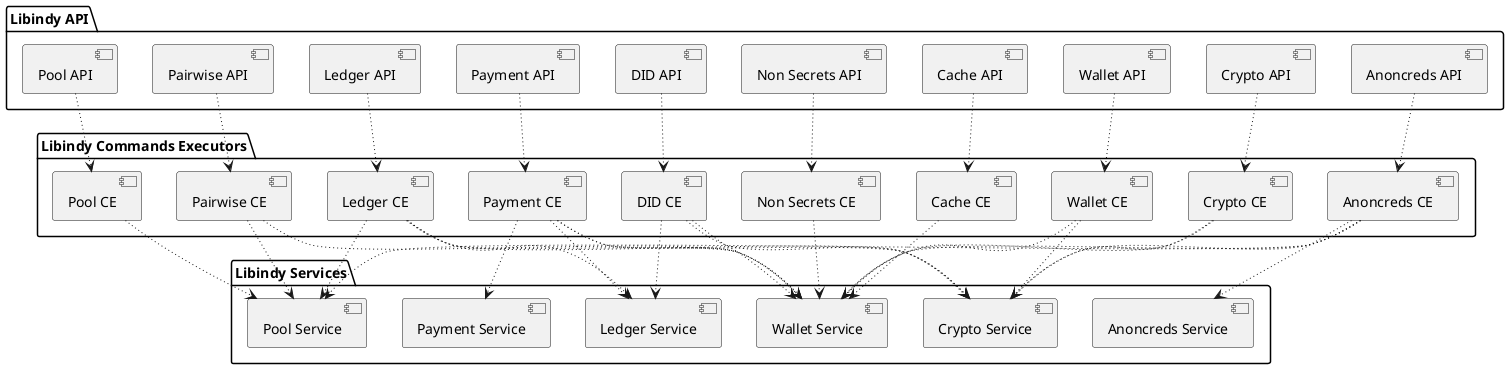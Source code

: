 @startuml

package "Libindy API" as la {
    [Anoncreds API] as anoncreds_api
    [Cache API] as cache_api
    [Crypto API] as crypto_api
    [DID API] as did_api
    [Ledger API] as ledger_api
    [Non Secrets API] as nonsecrets_api
    [Pairwise API] as pairwise_api
    [Payment API] as payment_api
    [Pool API] as pool_api
    [Wallet API] as wallet_api
}

package "Libindy Commands Executors" as lce {
    [Anoncreds CE] as anoncreds_ce
    [Cache CE] as cache_ce
    [Crypto CE] as crypto_ce
    [DID CE] as did_ce
    [Ledger CE] as ledger_ce
    [Non Secrets CE] as nonsecrets_ce
    [Pairwise CE] as pairwise_ce
    [Payment CE] as payment_ce
    [Pool CE] as pool_ce
    [Wallet CE] as wallet_ce
}

package "Libindy Services" as ls {
    [Anoncreds Service] as anoncreds_s
    [Crypto Service] as crypto_s
    [Ledger Service] as ledger_s
    [Payment Service] as payment_s
    [Pool Service] as pool_s
    [Wallet Service] as wallet_s
}

anoncreds_api ~~> anoncreds_ce
cache_api ~~> cache_ce
crypto_api ~~> crypto_ce
did_api ~~> did_ce
ledger_api ~~> ledger_ce
nonsecrets_api ~~> nonsecrets_ce
pairwise_api ~~> pairwise_ce
payment_api ~~> payment_ce
pool_api ~~> pool_ce
wallet_api ~~> wallet_ce

anoncreds_ce ~~> anoncreds_s
anoncreds_ce ~~> wallet_s
anoncreds_ce ~~> crypto_s
anoncreds_ce ~~> pool_s

cache_ce ~~> wallet_s

crypto_ce ~~> crypto_s
crypto_ce ~~> wallet_s

did_ce ~~> crypto_s
did_ce ~~> ledger_s
did_ce ~~> wallet_s

ledger_ce ~~> crypto_s
ledger_ce ~~> ledger_s
ledger_ce ~~> pool_s
ledger_ce ~~> wallet_s

nonsecrets_ce ~~> wallet_s

pairwise_ce ~~> wallet_s

payment_ce ~~> crypto_s
payment_ce ~~> ledger_s
payment_ce ~~> payment_s
payment_ce ~~> wallet_s

pairwise_ce ~~> pool_s

pool_ce ~~> pool_s

wallet_ce ~~> wallet_s
wallet_ce ~~> crypto_s

@enduml
